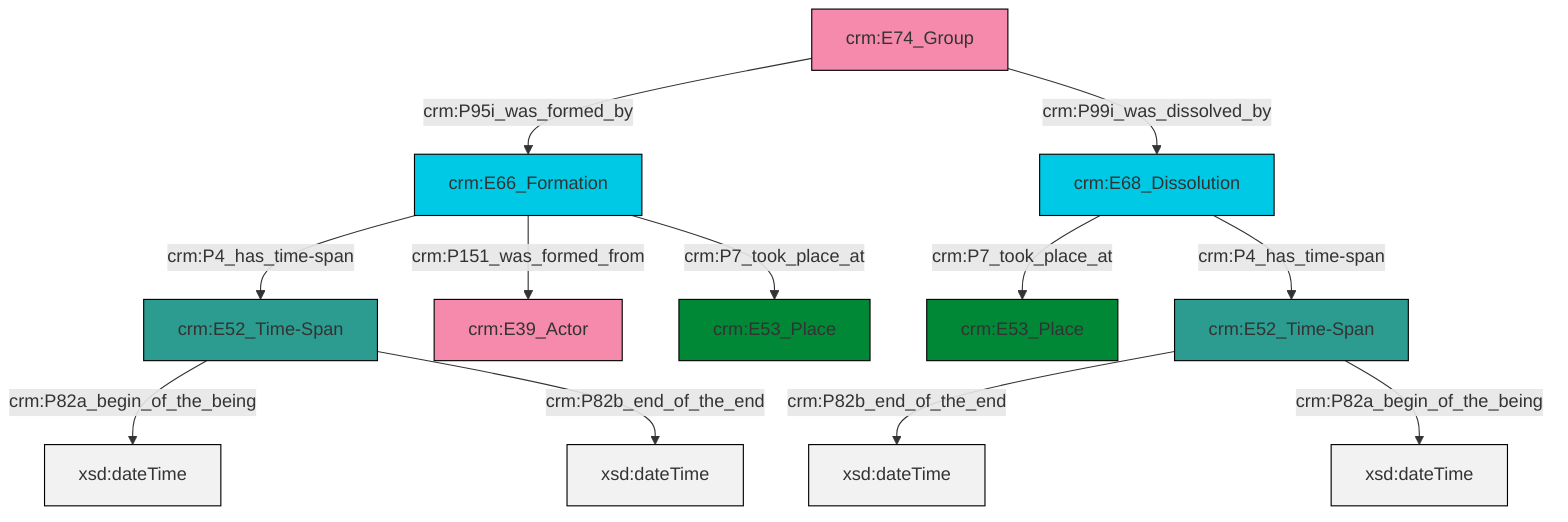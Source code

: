 graph TD
classDef Literal fill:#f2f2f2,stroke:#000000;
classDef CRM_Entity fill:#FFFFFF,stroke:#000000;
classDef Temporal_Entity fill:#00C9E6, stroke:#000000;
classDef Type fill:#E18312, stroke:#000000;
classDef Time-Span fill:#2C9C91, stroke:#000000;
classDef Appellation fill:#FFEB7F, stroke:#000000;
classDef Place fill:#008836, stroke:#000000;
classDef Persistent_Item fill:#B266B2, stroke:#000000;
classDef Conceptual_Object fill:#FFD700, stroke:#000000;
classDef Physical_Thing fill:#D2B48C, stroke:#000000;
classDef Actor fill:#f58aad, stroke:#000000;
classDef PC_Classes fill:#4ce600, stroke:#000000;
classDef Multi fill:#cccccc,stroke:#000000;

2["crm:E52_Time-Span"]:::Time-Span -->|crm:P82a_begin_of_the_being| 3[xsd:dateTime]:::Literal
2["crm:E52_Time-Span"]:::Time-Span -->|crm:P82b_end_of_the_end| 8[xsd:dateTime]:::Literal
9["crm:E68_Dissolution"]:::Temporal_Entity -->|crm:P7_took_place_at| 0["crm:E53_Place"]:::Place
6["crm:E74_Group"]:::Actor -->|crm:P95i_was_formed_by| 10["crm:E66_Formation"]:::Temporal_Entity
9["crm:E68_Dissolution"]:::Temporal_Entity -->|crm:P4_has_time-span| 11["crm:E52_Time-Span"]:::Time-Span
11["crm:E52_Time-Span"]:::Time-Span -->|crm:P82b_end_of_the_end| 12[xsd:dateTime]:::Literal
10["crm:E66_Formation"]:::Temporal_Entity -->|crm:P4_has_time-span| 2["crm:E52_Time-Span"]:::Time-Span
6["crm:E74_Group"]:::Actor -->|crm:P99i_was_dissolved_by| 9["crm:E68_Dissolution"]:::Temporal_Entity
10["crm:E66_Formation"]:::Temporal_Entity -->|crm:P151_was_formed_from| 16["crm:E39_Actor"]:::Actor
11["crm:E52_Time-Span"]:::Time-Span -->|crm:P82a_begin_of_the_being| 19[xsd:dateTime]:::Literal
10["crm:E66_Formation"]:::Temporal_Entity -->|crm:P7_took_place_at| 4["crm:E53_Place"]:::Place